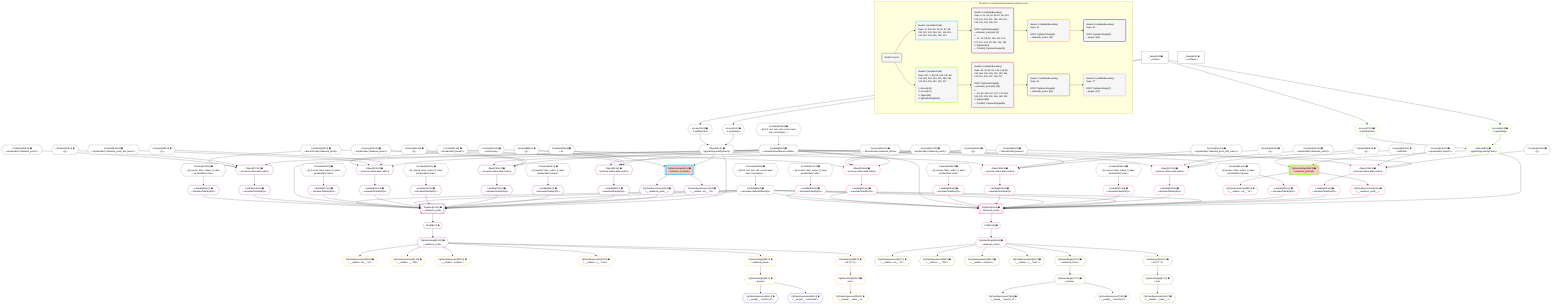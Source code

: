 %%{init: {'themeVariables': { 'fontSize': '12px'}}}%%
graph TD
    classDef path fill:#eee,stroke:#000,color:#000
    classDef plan fill:#fff,stroke-width:1px,color:#000
    classDef itemplan fill:#fff,stroke-width:2px,color:#000
    classDef unbatchedplan fill:#dff,stroke-width:1px,color:#000
    classDef sideeffectplan fill:#fcc,stroke-width:2px,color:#000
    classDef bucket fill:#f6f6f6,color:#000,stroke-width:2px,text-align:left


    %% plan dependencies
    Object11{{"Object[11∈0] ➊<br />ᐸ{pgSettings,withPgClient}ᐳ"}}:::plan
    Access9{{"Access[9∈0] ➊<br />ᐸ2.pgSettingsᐳ"}}:::plan
    Access10{{"Access[10∈0] ➊<br />ᐸ2.withPgClientᐳ"}}:::plan
    Access9 & Access10 --> Object11
    __Value2["__Value[2∈0] ➊<br />ᐸcontextᐳ"]:::plan
    __Value2 --> Access9
    __Value2 --> Access10
    Lambda82{{"Lambda[82∈0] ➊<br />ᐸcalculateShouldReverseOrderᐳ"}}:::plan
    Constant208{{"Constant[208∈0] ➊<br />ᐸ§{ first: null, last: null, cursorLower: null, cursorUpper: ᐳ"}}:::plan
    Constant208 --> Lambda82
    Lambda85{{"Lambda[85∈0] ➊<br />ᐸcalculateLimitAndOffsetSQLᐳ"}}:::plan
    Constant209{{"Constant[209∈0] ➊<br />ᐸ§{ first: null, last: null, cursorLower: null, cursorUpper: ᐳ"}}:::plan
    Constant209 --> Lambda85
    __Value4["__Value[4∈0] ➊<br />ᐸrootValueᐳ"]:::plan
    Constant86{{"Constant[86∈0] ➊<br />ᐸ[]ᐳ"}}:::plan
    Constant87{{"Constant[87∈0] ➊<br />ᐸsql.identifier(”people”)ᐳ"}}:::plan
    Constant88{{"Constant[88∈0] ➊<br />ᐸRecordCodec(people)ᐳ"}}:::plan
    Constant102{{"Constant[102∈0] ➊<br />ᐸ[]ᐳ"}}:::plan
    Constant103{{"Constant[103∈0] ➊<br />ᐸsql.identifier(”relational_items”)ᐳ"}}:::plan
    Constant104{{"Constant[104∈0] ➊<br />ᐸRecordCodec(relational_items)ᐳ"}}:::plan
    Constant118{{"Constant[118∈0] ➊<br />ᐸ[]ᐳ"}}:::plan
    Constant119{{"Constant[119∈0] ➊<br />ᐸsql.identifier(”relational_posts_title_lower”)ᐳ"}}:::plan
    Constant120{{"Constant[120∈0] ➊<br />ᐸCodec(text)ᐳ"}}:::plan
    Constant134{{"Constant[134∈0] ➊<br />ᐸ[]ᐳ"}}:::plan
    Constant135{{"Constant[135∈0] ➊<br />ᐸsql.identifier(”relational_posts”)ᐳ"}}:::plan
    Constant136{{"Constant[136∈0] ➊<br />ᐸRecordCodec(relational_posts)ᐳ"}}:::plan
    Constant148{{"Constant[148∈0] ➊<br />ᐸ[]ᐳ"}}:::plan
    Constant149{{"Constant[149∈0] ➊<br />ᐸsql.identifier(”people”)ᐳ"}}:::plan
    Constant164{{"Constant[164∈0] ➊<br />ᐸ[]ᐳ"}}:::plan
    Constant165{{"Constant[165∈0] ➊<br />ᐸsql.identifier(”relational_items”)ᐳ"}}:::plan
    Constant180{{"Constant[180∈0] ➊<br />ᐸ[]ᐳ"}}:::plan
    Constant181{{"Constant[181∈0] ➊<br />ᐸsql.identifier(”relational_posts_title_lower”)ᐳ"}}:::plan
    Constant196{{"Constant[196∈0] ➊<br />ᐸ[]ᐳ"}}:::plan
    Constant197{{"Constant[197∈0] ➊<br />ᐸsql.identifier(”relational_posts”)ᐳ"}}:::plan
    Constant206{{"Constant[206∈0] ➊<br />ᐸ4ᐳ"}}:::plan
    Constant207{{"Constant[207∈0] ➊<br />ᐸ3141592ᐳ"}}:::plan
    Constant210{{"Constant[210∈0] ➊<br />ᐸ§{ reverse: false, orders: [], alias: sql.identifier(”peopleᐳ"}}:::plan
    Constant211{{"Constant[211∈0] ➊<br />ᐸ§{ reverse: false, orders: [], alias: sql.identifier(”relatiᐳ"}}:::plan
    Constant212{{"Constant[212∈0] ➊<br />ᐸ§{ reverse: false, orders: [], alias: sql.identifier(”relatiᐳ"}}:::plan
    Constant213{{"Constant[213∈0] ➊<br />ᐸ§{ reverse: false, orders: [], alias: sql.identifier(”relatiᐳ"}}:::plan
    Constant214{{"Constant[214∈0] ➊<br />ᐸ§{ reverse: false, orders: [], alias: sql.identifier(”peopleᐳ"}}:::plan
    Constant215{{"Constant[215∈0] ➊<br />ᐸ§{ reverse: false, orders: [], alias: sql.identifier(”relatiᐳ"}}:::plan
    Constant216{{"Constant[216∈0] ➊<br />ᐸ§{ reverse: false, orders: [], alias: sql.identifier(”relatiᐳ"}}:::plan
    Constant217{{"Constant[217∈0] ➊<br />ᐸ§{ reverse: false, orders: [], alias: sql.identifier(”relatiᐳ"}}:::plan
    PgDeleteSingle8[["PgDeleteSingle[8∈1] ➊<br />ᐸrelational_posts(id)ᐳ"]]:::sideeffectplan
    Object11 & Constant206 --> PgDeleteSingle8
    PgSelect14[["PgSelect[14∈2] ➊<br />ᐸrelational_postsᐳ"]]:::plan
    PgClassExpression13{{"PgClassExpression[13∈2] ➊<br />ᐸ__relational_posts__ᐳ"}}:::plan
    Lambda90{{"Lambda[90∈2] ➊<br />ᐸcalculateOrderBySQLᐳ"}}:::plan
    Lambda95{{"Lambda[95∈2] ➊<br />ᐸcalculateOrderBySQLᐳ"}}:::plan
    Lambda106{{"Lambda[106∈2] ➊<br />ᐸcalculateOrderBySQLᐳ"}}:::plan
    Lambda111{{"Lambda[111∈2] ➊<br />ᐸcalculateOrderBySQLᐳ"}}:::plan
    Lambda122{{"Lambda[122∈2] ➊<br />ᐸcalculateOrderBySQLᐳ"}}:::plan
    Lambda127{{"Lambda[127∈2] ➊<br />ᐸcalculateOrderBySQLᐳ"}}:::plan
    Lambda138{{"Lambda[138∈2] ➊<br />ᐸcalculateOrderBySQLᐳ"}}:::plan
    Lambda143{{"Lambda[143∈2] ➊<br />ᐸcalculateOrderBySQLᐳ"}}:::plan
    Object11 & PgClassExpression13 & Lambda85 & Lambda90 & Lambda95 & Lambda85 & Lambda106 & Lambda111 & Lambda85 & Lambda122 & Lambda127 & Lambda82 & Lambda85 & Lambda138 & Lambda143 --> PgSelect14
    Object89{{"Object[89∈2] ➊<br />ᐸ{reverse,orders,alias,codec}ᐳ"}}:::plan
    Lambda82 & Constant86 & Constant87 & Constant88 --> Object89
    Object105{{"Object[105∈2] ➊<br />ᐸ{reverse,orders,alias,codec}ᐳ"}}:::plan
    Lambda82 & Constant102 & Constant103 & Constant104 --> Object105
    Object121{{"Object[121∈2] ➊<br />ᐸ{reverse,orders,alias,codec}ᐳ"}}:::plan
    Lambda82 & Constant118 & Constant119 & Constant120 --> Object121
    Object137{{"Object[137∈2] ➊<br />ᐸ{reverse,orders,alias,codec}ᐳ"}}:::plan
    Lambda82 & Constant134 & Constant135 & Constant136 --> Object137
    PgClassExpression12{{"PgClassExpression[12∈2] ➊<br />ᐸ__relation...sts__.”id”ᐳ"}}:::plan
    PgDeleteSingle8 --> PgClassExpression12
    PgDeleteSingle8 --> PgClassExpression13
    First18{{"First[18∈2] ➊"}}:::plan
    PgSelect14 --> First18
    PgSelectSingle19{{"PgSelectSingle[19∈2] ➊<br />ᐸrelational_postsᐳ"}}:::plan
    First18 --> PgSelectSingle19
    Object89 --> Lambda90
    Constant210 --> Lambda95
    Object105 --> Lambda106
    Constant211 --> Lambda111
    Object121 --> Lambda122
    Constant212 --> Lambda127
    Object137 --> Lambda138
    Constant213 --> Lambda143
    PgClassExpression20{{"PgClassExpression[20∈3] ➊<br />ᐸ__relation...sts__.”id”ᐳ"}}:::plan
    PgSelectSingle19 --> PgClassExpression20
    PgClassExpression21{{"PgClassExpression[21∈3] ➊<br />ᐸ__relation...__.”title”ᐳ"}}:::plan
    PgSelectSingle19 --> PgClassExpression21
    PgClassExpression22{{"PgClassExpression[22∈3] ➊<br />ᐸ__relation...scription”ᐳ"}}:::plan
    PgSelectSingle19 --> PgClassExpression22
    PgClassExpression23{{"PgClassExpression[23∈3] ➊<br />ᐸ__relation...s__.”note”ᐳ"}}:::plan
    PgSelectSingle19 --> PgClassExpression23
    PgSelectSingle30{{"PgSelectSingle[30∈3] ➊<br />ᐸtextᐳ"}}:::plan
    RemapKeys128{{"RemapKeys[128∈3] ➊<br />ᐸ19:{”0”:7}ᐳ"}}:::plan
    RemapKeys128 --> PgSelectSingle30
    PgClassExpression31{{"PgClassExpression[31∈3] ➊<br />ᐸ__relation..._lower__.vᐳ"}}:::plan
    PgSelectSingle30 --> PgClassExpression31
    PgSelectSingle35{{"PgSelectSingle[35∈3] ➊<br />ᐸrelational_itemsᐳ"}}:::plan
    PgSelectSingle19 --> PgSelectSingle35
    PgSelectSingle40{{"PgSelectSingle[40∈3] ➊<br />ᐸpeopleᐳ"}}:::plan
    PgSelectSingle35 --> PgSelectSingle40
    PgSelectSingle19 --> RemapKeys128
    PgClassExpression41{{"PgClassExpression[41∈4] ➊<br />ᐸ__people__.”person_id”ᐳ"}}:::plan
    PgSelectSingle40 --> PgClassExpression41
    PgClassExpression42{{"PgClassExpression[42∈4] ➊<br />ᐸ__people__.”username”ᐳ"}}:::plan
    PgSelectSingle40 --> PgClassExpression42
    PgDeleteSingle45[["PgDeleteSingle[45∈5] ➊<br />ᐸrelational_posts(id)ᐳ"]]:::sideeffectplan
    Object48{{"Object[48∈5] ➊<br />ᐸ{pgSettings,withPgClient}ᐳ"}}:::plan
    Object48 & Constant207 --> PgDeleteSingle45
    Access46{{"Access[46∈5] ➊<br />ᐸ2.pgSettingsᐳ"}}:::plan
    Access47{{"Access[47∈5] ➊<br />ᐸ2.withPgClientᐳ"}}:::plan
    Access46 & Access47 --> Object48
    __Value2 --> Access46
    __Value2 --> Access47
    PgSelect51[["PgSelect[51∈6] ➊<br />ᐸrelational_postsᐳ"]]:::plan
    PgClassExpression50{{"PgClassExpression[50∈6] ➊<br />ᐸ__relational_posts__ᐳ"}}:::plan
    Lambda152{{"Lambda[152∈6] ➊<br />ᐸcalculateOrderBySQLᐳ"}}:::plan
    Lambda157{{"Lambda[157∈6] ➊<br />ᐸcalculateOrderBySQLᐳ"}}:::plan
    Lambda168{{"Lambda[168∈6] ➊<br />ᐸcalculateOrderBySQLᐳ"}}:::plan
    Lambda173{{"Lambda[173∈6] ➊<br />ᐸcalculateOrderBySQLᐳ"}}:::plan
    Lambda184{{"Lambda[184∈6] ➊<br />ᐸcalculateOrderBySQLᐳ"}}:::plan
    Lambda189{{"Lambda[189∈6] ➊<br />ᐸcalculateOrderBySQLᐳ"}}:::plan
    Lambda200{{"Lambda[200∈6] ➊<br />ᐸcalculateOrderBySQLᐳ"}}:::plan
    Lambda205{{"Lambda[205∈6] ➊<br />ᐸcalculateOrderBySQLᐳ"}}:::plan
    Object48 & PgClassExpression50 & Lambda85 & Lambda152 & Lambda157 & Lambda85 & Lambda168 & Lambda173 & Lambda85 & Lambda184 & Lambda189 & Lambda82 & Lambda85 & Lambda200 & Lambda205 --> PgSelect51
    Object151{{"Object[151∈6] ➊<br />ᐸ{reverse,orders,alias,codec}ᐳ"}}:::plan
    Lambda82 & Constant148 & Constant149 & Constant88 --> Object151
    Object167{{"Object[167∈6] ➊<br />ᐸ{reverse,orders,alias,codec}ᐳ"}}:::plan
    Lambda82 & Constant164 & Constant165 & Constant104 --> Object167
    Object183{{"Object[183∈6] ➊<br />ᐸ{reverse,orders,alias,codec}ᐳ"}}:::plan
    Lambda82 & Constant180 & Constant181 & Constant120 --> Object183
    Object199{{"Object[199∈6] ➊<br />ᐸ{reverse,orders,alias,codec}ᐳ"}}:::plan
    Lambda82 & Constant196 & Constant197 & Constant136 --> Object199
    PgClassExpression49{{"PgClassExpression[49∈6] ➊<br />ᐸ__relation...sts__.”id”ᐳ"}}:::plan
    PgDeleteSingle45 --> PgClassExpression49
    PgDeleteSingle45 --> PgClassExpression50
    First55{{"First[55∈6] ➊"}}:::plan
    PgSelect51 --> First55
    PgSelectSingle56{{"PgSelectSingle[56∈6] ➊<br />ᐸrelational_postsᐳ"}}:::plan
    First55 --> PgSelectSingle56
    Object151 --> Lambda152
    Constant214 --> Lambda157
    Object167 --> Lambda168
    Constant215 --> Lambda173
    Object183 --> Lambda184
    Constant216 --> Lambda189
    Object199 --> Lambda200
    Constant217 --> Lambda205
    PgClassExpression57{{"PgClassExpression[57∈7] ➊<br />ᐸ__relation...sts__.”id”ᐳ"}}:::plan
    PgSelectSingle56 --> PgClassExpression57
    PgClassExpression58{{"PgClassExpression[58∈7] ➊<br />ᐸ__relation...__.”title”ᐳ"}}:::plan
    PgSelectSingle56 --> PgClassExpression58
    PgClassExpression59{{"PgClassExpression[59∈7] ➊<br />ᐸ__relation...scription”ᐳ"}}:::plan
    PgSelectSingle56 --> PgClassExpression59
    PgClassExpression60{{"PgClassExpression[60∈7] ➊<br />ᐸ__relation...s__.”note”ᐳ"}}:::plan
    PgSelectSingle56 --> PgClassExpression60
    PgSelectSingle67{{"PgSelectSingle[67∈7] ➊<br />ᐸtextᐳ"}}:::plan
    RemapKeys190{{"RemapKeys[190∈7] ➊<br />ᐸ56:{”0”:7}ᐳ"}}:::plan
    RemapKeys190 --> PgSelectSingle67
    PgClassExpression68{{"PgClassExpression[68∈7] ➊<br />ᐸ__relation..._lower__.vᐳ"}}:::plan
    PgSelectSingle67 --> PgClassExpression68
    PgSelectSingle72{{"PgSelectSingle[72∈7] ➊<br />ᐸrelational_itemsᐳ"}}:::plan
    PgSelectSingle56 --> PgSelectSingle72
    PgSelectSingle77{{"PgSelectSingle[77∈7] ➊<br />ᐸpeopleᐳ"}}:::plan
    PgSelectSingle72 --> PgSelectSingle77
    PgSelectSingle56 --> RemapKeys190
    PgClassExpression78{{"PgClassExpression[78∈8] ➊<br />ᐸ__people__.”person_id”ᐳ"}}:::plan
    PgSelectSingle77 --> PgClassExpression78
    PgClassExpression79{{"PgClassExpression[79∈8] ➊<br />ᐸ__people__.”username”ᐳ"}}:::plan
    PgSelectSingle77 --> PgClassExpression79

    %% define steps

    subgraph "Buckets for mutations/basics/delete-relational-post"
    Bucket0("Bucket 0 (root)"):::bucket
    classDef bucket0 stroke:#696969
    class Bucket0,__Value2,__Value4,Access9,Access10,Object11,Lambda82,Lambda85,Constant86,Constant87,Constant88,Constant102,Constant103,Constant104,Constant118,Constant119,Constant120,Constant134,Constant135,Constant136,Constant148,Constant149,Constant164,Constant165,Constant180,Constant181,Constant196,Constant197,Constant206,Constant207,Constant208,Constant209,Constant210,Constant211,Constant212,Constant213,Constant214,Constant215,Constant216,Constant217 bucket0
    Bucket1("Bucket 1 (mutationField)<br />Deps: 11, 206, 85, 82, 86, 87, 88, 210, 102, 103, 104, 211, 118, 119, 120, 212, 134, 135, 136, 213"):::bucket
    classDef bucket1 stroke:#00bfff
    class Bucket1,PgDeleteSingle8 bucket1
    Bucket2("Bucket 2 (nullableBoundary)<br />Deps: 8, 11, 85, 82, 86, 87, 88, 210, 102, 103, 104, 211, 118, 119, 120, 212, 134, 135, 136, 213<br /><br />ROOT PgDeleteSingle{1}ᐸrelational_posts(id)ᐳ[8]<br />1: <br />ᐳ: 12, 13, 89, 95, 105, 111, 121, 127, 137, 143, 90, 106, 122, 138<br />2: PgSelect[14]<br />ᐳ: First[18], PgSelectSingle[19]"):::bucket
    classDef bucket2 stroke:#7f007f
    class Bucket2,PgClassExpression12,PgClassExpression13,PgSelect14,First18,PgSelectSingle19,Object89,Lambda90,Lambda95,Object105,Lambda106,Lambda111,Object121,Lambda122,Lambda127,Object137,Lambda138,Lambda143 bucket2
    Bucket3("Bucket 3 (nullableBoundary)<br />Deps: 19<br /><br />ROOT PgSelectSingle{2}ᐸrelational_postsᐳ[19]"):::bucket
    classDef bucket3 stroke:#ffa500
    class Bucket3,PgClassExpression20,PgClassExpression21,PgClassExpression22,PgClassExpression23,PgSelectSingle30,PgClassExpression31,PgSelectSingle35,PgSelectSingle40,RemapKeys128 bucket3
    Bucket4("Bucket 4 (nullableBoundary)<br />Deps: 40<br /><br />ROOT PgSelectSingle{3}ᐸpeopleᐳ[40]"):::bucket
    classDef bucket4 stroke:#0000ff
    class Bucket4,PgClassExpression41,PgClassExpression42 bucket4
    Bucket5("Bucket 5 (mutationField)<br />Deps: 207, 2, 85, 82, 148, 149, 88, 214, 164, 165, 104, 215, 180, 181, 120, 216, 196, 197, 136, 217<br /><br />1: Access[46]<br />2: Access[47]<br />3: Object[48]<br />4: PgDeleteSingle[45]"):::bucket
    classDef bucket5 stroke:#7fff00
    class Bucket5,PgDeleteSingle45,Access46,Access47,Object48 bucket5
    Bucket6("Bucket 6 (nullableBoundary)<br />Deps: 45, 48, 85, 82, 148, 149, 88, 214, 164, 165, 104, 215, 180, 181, 120, 216, 196, 197, 136, 217<br /><br />ROOT PgDeleteSingle{5}ᐸrelational_posts(id)ᐳ[45]<br />1: <br />ᐳ: 49, 50, 151, 157, 167, 173, 183, 189, 199, 205, 152, 168, 184, 200<br />2: PgSelect[51]<br />ᐳ: First[55], PgSelectSingle[56]"):::bucket
    classDef bucket6 stroke:#ff1493
    class Bucket6,PgClassExpression49,PgClassExpression50,PgSelect51,First55,PgSelectSingle56,Object151,Lambda152,Lambda157,Object167,Lambda168,Lambda173,Object183,Lambda184,Lambda189,Object199,Lambda200,Lambda205 bucket6
    Bucket7("Bucket 7 (nullableBoundary)<br />Deps: 56<br /><br />ROOT PgSelectSingle{6}ᐸrelational_postsᐳ[56]"):::bucket
    classDef bucket7 stroke:#808000
    class Bucket7,PgClassExpression57,PgClassExpression58,PgClassExpression59,PgClassExpression60,PgSelectSingle67,PgClassExpression68,PgSelectSingle72,PgSelectSingle77,RemapKeys190 bucket7
    Bucket8("Bucket 8 (nullableBoundary)<br />Deps: 77<br /><br />ROOT PgSelectSingle{7}ᐸpeopleᐳ[77]"):::bucket
    classDef bucket8 stroke:#dda0dd
    class Bucket8,PgClassExpression78,PgClassExpression79 bucket8
    Bucket0 --> Bucket1 & Bucket5
    Bucket1 --> Bucket2
    Bucket2 --> Bucket3
    Bucket3 --> Bucket4
    Bucket5 --> Bucket6
    Bucket6 --> Bucket7
    Bucket7 --> Bucket8
    end